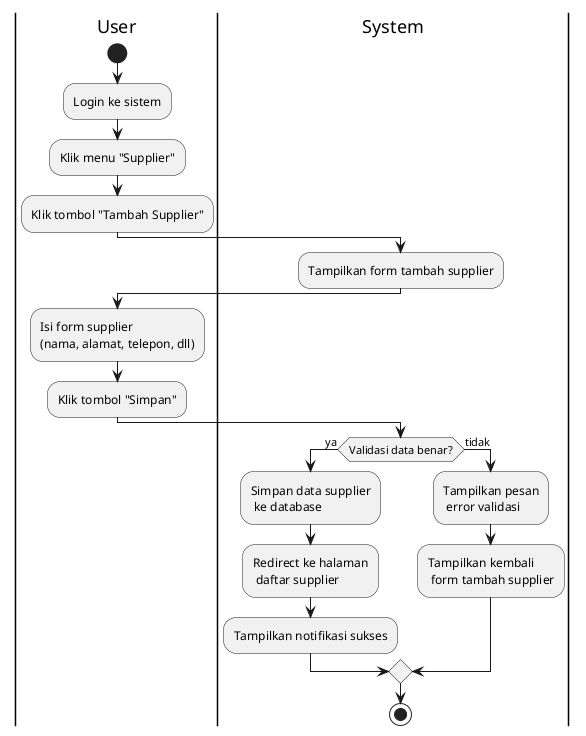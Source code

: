 @startuml
|User|
start
:Login ke sistem;
:Klik menu "Supplier";
:Klik tombol "Tambah Supplier";

|System|
:Tampilkan form tambah supplier;

|User|
:Isi form supplier\n(nama, alamat, telepon, dll);
:Klik tombol "Simpan";

|System|
if (Validasi data benar?) then (ya)
  :Simpan data supplier\n ke database;
  :Redirect ke halaman\n daftar supplier;
  :Tampilkan notifikasi sukses;
else (tidak)
  :Tampilkan pesan\n error validasi;
  :Tampilkan kembali\n form tambah supplier;
endif

stop
@enduml
